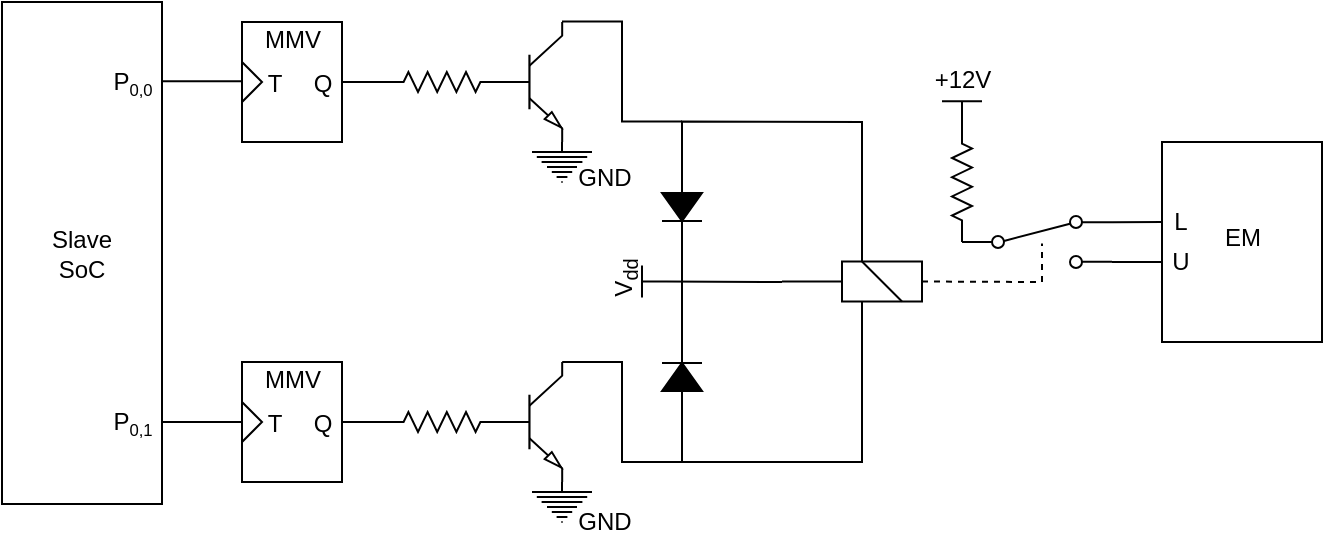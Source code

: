 <mxfile version="24.7.8">
  <diagram name="Page-1" id="N3utokMZn4jJm-DTOnFt">
    <mxGraphModel dx="819" dy="478" grid="1" gridSize="10" guides="1" tooltips="1" connect="1" arrows="1" fold="1" page="1" pageScale="1" pageWidth="1100" pageHeight="850" math="0" shadow="0">
      <root>
        <mxCell id="0" />
        <mxCell id="1" parent="0" />
        <mxCell id="3hi7CaIwYL8nZbIwqxdE-1" value="Slave&lt;div&gt;SoC&lt;/div&gt;" style="rounded=0;whiteSpace=wrap;html=1;" parent="1" vertex="1">
          <mxGeometry x="200" y="70" width="80" height="251" as="geometry" />
        </mxCell>
        <mxCell id="3hi7CaIwYL8nZbIwqxdE-10" value="" style="rounded=0;whiteSpace=wrap;html=1;resizable=1;" parent="1" vertex="1">
          <mxGeometry x="320" y="250" width="50" height="60" as="geometry" />
        </mxCell>
        <mxCell id="3hi7CaIwYL8nZbIwqxdE-11" value="" style="triangle;whiteSpace=wrap;html=1;resizable=1;" parent="1" vertex="1">
          <mxGeometry x="320" y="270" width="10" height="20" as="geometry" />
        </mxCell>
        <mxCell id="3hi7CaIwYL8nZbIwqxdE-12" value="T" style="text;html=1;align=center;verticalAlign=middle;resizable=1;points=[];autosize=1;strokeColor=none;fillColor=none;" parent="1" vertex="1">
          <mxGeometry x="326" y="271" width="20" height="20" as="geometry" />
        </mxCell>
        <mxCell id="3hi7CaIwYL8nZbIwqxdE-13" value="Q" style="text;html=1;align=center;verticalAlign=middle;resizable=1;points=[];autosize=1;strokeColor=none;fillColor=none;" parent="1" vertex="1">
          <mxGeometry x="350" y="271" width="20" height="20" as="geometry" />
        </mxCell>
        <mxCell id="3hi7CaIwYL8nZbIwqxdE-14" value="MMV" style="text;html=1;align=center;verticalAlign=middle;resizable=0;points=[];autosize=1;strokeColor=none;fillColor=none;" parent="1" vertex="1">
          <mxGeometry x="320" y="244" width="50" height="30" as="geometry" />
        </mxCell>
        <mxCell id="3hi7CaIwYL8nZbIwqxdE-16" value="" style="endArrow=none;html=1;rounded=0;exitX=1;exitY=0.786;exitDx=0;exitDy=0;exitPerimeter=0;entryX=0;entryY=0.5;entryDx=0;entryDy=0;" parent="1" target="3hi7CaIwYL8nZbIwqxdE-11" edge="1">
          <mxGeometry width="50" height="50" relative="1" as="geometry">
            <mxPoint x="280" y="280" as="sourcePoint" />
            <mxPoint x="300" y="280" as="targetPoint" />
          </mxGeometry>
        </mxCell>
        <mxCell id="3hi7CaIwYL8nZbIwqxdE-18" value="" style="pointerEvents=1;verticalLabelPosition=bottom;shadow=0;dashed=0;align=center;html=1;verticalAlign=top;shape=mxgraph.electrical.resistors.resistor_2;" parent="1" vertex="1">
          <mxGeometry x="390" y="275" width="60" height="10" as="geometry" />
        </mxCell>
        <mxCell id="3hi7CaIwYL8nZbIwqxdE-22" value="" style="verticalLabelPosition=bottom;shadow=0;dashed=0;align=center;html=1;verticalAlign=top;shape=mxgraph.electrical.transistors.npn_transistor_5;" parent="1" vertex="1">
          <mxGeometry x="441" y="250" width="40" height="60" as="geometry" />
        </mxCell>
        <mxCell id="3hi7CaIwYL8nZbIwqxdE-23" value="" style="pointerEvents=1;verticalLabelPosition=bottom;shadow=0;dashed=0;align=center;html=1;verticalAlign=top;shape=mxgraph.electrical.signal_sources.protective_earth;" parent="1" vertex="1">
          <mxGeometry x="465" y="310" width="30" height="20" as="geometry" />
        </mxCell>
        <mxCell id="3hi7CaIwYL8nZbIwqxdE-24" value="" style="endArrow=none;html=1;rounded=0;entryX=0;entryY=0.5;entryDx=0;entryDy=0;entryPerimeter=0;exitX=1;exitY=0.5;exitDx=0;exitDy=0;exitPerimeter=0;" parent="1" source="3hi7CaIwYL8nZbIwqxdE-18" target="3hi7CaIwYL8nZbIwqxdE-22" edge="1">
          <mxGeometry width="50" height="50" relative="1" as="geometry">
            <mxPoint x="381" y="270" as="sourcePoint" />
            <mxPoint x="431" y="220" as="targetPoint" />
          </mxGeometry>
        </mxCell>
        <mxCell id="3hi7CaIwYL8nZbIwqxdE-36" value="" style="pointerEvents=1;fillColor=strokeColor;verticalLabelPosition=bottom;shadow=0;dashed=0;align=center;html=1;verticalAlign=top;shape=mxgraph.electrical.diodes.diode;direction=north;" parent="1" vertex="1">
          <mxGeometry x="530" y="240" width="20" height="35" as="geometry" />
        </mxCell>
        <mxCell id="3hi7CaIwYL8nZbIwqxdE-38" value="" style="endArrow=none;html=1;rounded=0;entryX=0.25;entryY=1;entryDx=0;entryDy=0;exitX=0;exitY=0.5;exitDx=0;exitDy=0;exitPerimeter=0;" parent="1" source="3hi7CaIwYL8nZbIwqxdE-36" target="9ykz3Mf3hef28GaojBVc-1" edge="1">
          <mxGeometry width="50" height="50" relative="1" as="geometry">
            <mxPoint x="540" y="300" as="sourcePoint" />
            <mxPoint x="600" y="300" as="targetPoint" />
            <Array as="points">
              <mxPoint x="540" y="300" />
              <mxPoint x="630" y="300" />
            </Array>
          </mxGeometry>
        </mxCell>
        <mxCell id="3hi7CaIwYL8nZbIwqxdE-39" value="" style="endArrow=none;html=1;rounded=0;exitX=1;exitY=0.5;exitDx=0;exitDy=0;exitPerimeter=0;" parent="1" edge="1">
          <mxGeometry width="50" height="50" relative="1" as="geometry">
            <mxPoint x="510" y="265" as="sourcePoint" />
            <mxPoint x="510" y="257.5" as="targetPoint" />
          </mxGeometry>
        </mxCell>
        <mxCell id="3hi7CaIwYL8nZbIwqxdE-41" value="" style="endArrow=none;html=1;rounded=0;entryX=0;entryY=0.5;entryDx=0;entryDy=0;entryPerimeter=0;exitX=1;exitY=0.5;exitDx=0;exitDy=0;" parent="1" source="3hi7CaIwYL8nZbIwqxdE-10" target="3hi7CaIwYL8nZbIwqxdE-18" edge="1">
          <mxGeometry width="50" height="50" relative="1" as="geometry">
            <mxPoint x="380" y="281" as="sourcePoint" />
            <mxPoint x="390" y="281" as="targetPoint" />
          </mxGeometry>
        </mxCell>
        <mxCell id="3hi7CaIwYL8nZbIwqxdE-43" value="" style="pointerEvents=1;verticalLabelPosition=bottom;shadow=0;dashed=0;align=center;html=1;verticalAlign=top;shape=mxgraph.electrical.resistors.resistor_2;direction=south;" parent="1" vertex="1">
          <mxGeometry x="675" y="130" width="10" height="60" as="geometry" />
        </mxCell>
        <mxCell id="3hi7CaIwYL8nZbIwqxdE-48" value="" style="rounded=0;whiteSpace=wrap;html=1;resizable=1;" parent="1" vertex="1">
          <mxGeometry x="320" y="80" width="50" height="60" as="geometry" />
        </mxCell>
        <mxCell id="3hi7CaIwYL8nZbIwqxdE-49" value="" style="triangle;whiteSpace=wrap;html=1;resizable=1;" parent="1" vertex="1">
          <mxGeometry x="320" y="100" width="10" height="20" as="geometry" />
        </mxCell>
        <mxCell id="3hi7CaIwYL8nZbIwqxdE-50" value="T" style="text;html=1;align=center;verticalAlign=middle;resizable=1;points=[];autosize=1;strokeColor=none;fillColor=none;" parent="1" vertex="1">
          <mxGeometry x="326" y="101" width="20" height="20" as="geometry" />
        </mxCell>
        <mxCell id="3hi7CaIwYL8nZbIwqxdE-51" value="Q" style="text;html=1;align=center;verticalAlign=middle;resizable=1;points=[];autosize=1;strokeColor=none;fillColor=none;" parent="1" vertex="1">
          <mxGeometry x="350" y="101" width="20" height="20" as="geometry" />
        </mxCell>
        <mxCell id="3hi7CaIwYL8nZbIwqxdE-52" value="MMV" style="text;html=1;align=center;verticalAlign=middle;resizable=0;points=[];autosize=1;strokeColor=none;fillColor=none;" parent="1" vertex="1">
          <mxGeometry x="320" y="74" width="50" height="30" as="geometry" />
        </mxCell>
        <mxCell id="3hi7CaIwYL8nZbIwqxdE-53" value="" style="pointerEvents=1;verticalLabelPosition=bottom;shadow=0;dashed=0;align=center;html=1;verticalAlign=top;shape=mxgraph.electrical.resistors.resistor_2;" parent="1" vertex="1">
          <mxGeometry x="390" y="105" width="60" height="10" as="geometry" />
        </mxCell>
        <mxCell id="3hi7CaIwYL8nZbIwqxdE-54" value="" style="verticalLabelPosition=bottom;shadow=0;dashed=0;align=center;html=1;verticalAlign=top;shape=mxgraph.electrical.transistors.npn_transistor_5;" parent="1" vertex="1">
          <mxGeometry x="441" y="80" width="40" height="60" as="geometry" />
        </mxCell>
        <mxCell id="3hi7CaIwYL8nZbIwqxdE-55" value="" style="pointerEvents=1;verticalLabelPosition=bottom;shadow=0;dashed=0;align=center;html=1;verticalAlign=top;shape=mxgraph.electrical.signal_sources.protective_earth;" parent="1" vertex="1">
          <mxGeometry x="465" y="140" width="30" height="20" as="geometry" />
        </mxCell>
        <mxCell id="3hi7CaIwYL8nZbIwqxdE-56" value="" style="endArrow=none;html=1;rounded=0;entryX=0;entryY=0.5;entryDx=0;entryDy=0;entryPerimeter=0;exitX=1;exitY=0.5;exitDx=0;exitDy=0;exitPerimeter=0;" parent="1" source="3hi7CaIwYL8nZbIwqxdE-53" target="3hi7CaIwYL8nZbIwqxdE-54" edge="1">
          <mxGeometry width="50" height="50" relative="1" as="geometry">
            <mxPoint x="381" y="100" as="sourcePoint" />
            <mxPoint x="431" y="50" as="targetPoint" />
          </mxGeometry>
        </mxCell>
        <mxCell id="3hi7CaIwYL8nZbIwqxdE-62" value="" style="endArrow=none;html=1;rounded=0;entryX=0;entryY=0.5;entryDx=0;entryDy=0;entryPerimeter=0;exitX=1;exitY=0.5;exitDx=0;exitDy=0;" parent="1" source="3hi7CaIwYL8nZbIwqxdE-48" target="3hi7CaIwYL8nZbIwqxdE-53" edge="1">
          <mxGeometry width="50" height="50" relative="1" as="geometry">
            <mxPoint x="380" y="111" as="sourcePoint" />
            <mxPoint x="390" y="111" as="targetPoint" />
          </mxGeometry>
        </mxCell>
        <mxCell id="3hi7CaIwYL8nZbIwqxdE-66" value="V&lt;sub&gt;dd&lt;/sub&gt;" style="verticalLabelPosition=top;verticalAlign=bottom;shape=mxgraph.electrical.signal_sources.vdd;shadow=0;dashed=0;align=center;strokeWidth=1;fontSize=24;html=1;flipV=1;noLabel=1;" parent="1" vertex="1">
          <mxGeometry x="670" y="119.63" width="20" height="12" as="geometry" />
        </mxCell>
        <mxCell id="3hi7CaIwYL8nZbIwqxdE-67" value="+12V" style="text;html=1;align=center;verticalAlign=middle;resizable=0;points=[];autosize=1;strokeColor=none;fillColor=none;" parent="1" vertex="1">
          <mxGeometry x="655" y="94.38" width="50" height="30" as="geometry" />
        </mxCell>
        <mxCell id="3hi7CaIwYL8nZbIwqxdE-69" value="" style="endArrow=none;html=1;rounded=0;exitX=1;exitY=0.786;exitDx=0;exitDy=0;exitPerimeter=0;entryX=0;entryY=0.5;entryDx=0;entryDy=0;" parent="1" edge="1">
          <mxGeometry width="50" height="50" relative="1" as="geometry">
            <mxPoint x="280" y="109.66" as="sourcePoint" />
            <mxPoint x="320" y="109.66" as="targetPoint" />
          </mxGeometry>
        </mxCell>
        <mxCell id="3hi7CaIwYL8nZbIwqxdE-73" value="V&lt;sub&gt;dd&lt;/sub&gt;" style="text;html=1;align=center;verticalAlign=middle;resizable=1;points=[];autosize=1;strokeColor=none;fillColor=none;strokeWidth=1;rotation=270;" parent="1" vertex="1">
          <mxGeometry x="492" y="198.25" width="40" height="20" as="geometry" />
        </mxCell>
        <mxCell id="3hi7CaIwYL8nZbIwqxdE-75" value="" style="endArrow=none;html=1;rounded=0;exitX=1;exitY=0;exitDx=0;exitDy=0;exitPerimeter=0;" parent="1" source="3hi7CaIwYL8nZbIwqxdE-22" edge="1">
          <mxGeometry width="50" height="50" relative="1" as="geometry">
            <mxPoint x="420" y="270" as="sourcePoint" />
            <mxPoint x="540" y="300" as="targetPoint" />
            <Array as="points">
              <mxPoint x="510" y="250" />
              <mxPoint x="510" y="300" />
            </Array>
          </mxGeometry>
        </mxCell>
        <mxCell id="3hi7CaIwYL8nZbIwqxdE-83" value="" style="pointerEvents=1;fillColor=strokeColor;verticalLabelPosition=bottom;shadow=0;dashed=0;align=center;html=1;verticalAlign=top;shape=mxgraph.electrical.diodes.diode;direction=south;" parent="1" vertex="1">
          <mxGeometry x="530" y="155" width="20" height="35" as="geometry" />
        </mxCell>
        <mxCell id="3hi7CaIwYL8nZbIwqxdE-85" value="" style="endArrow=none;html=1;rounded=0;entryX=0.25;entryY=0;entryDx=0;entryDy=0;exitX=0;exitY=0.5;exitDx=0;exitDy=0;exitPerimeter=0;" parent="1" source="3hi7CaIwYL8nZbIwqxdE-83" target="9ykz3Mf3hef28GaojBVc-1" edge="1">
          <mxGeometry width="50" height="50" relative="1" as="geometry">
            <mxPoint x="540" y="129.75" as="sourcePoint" />
            <mxPoint x="600" y="129.75" as="targetPoint" />
            <Array as="points">
              <mxPoint x="540" y="129.75" />
              <mxPoint x="630" y="130" />
            </Array>
          </mxGeometry>
        </mxCell>
        <mxCell id="3hi7CaIwYL8nZbIwqxdE-89" value="" style="endArrow=none;html=1;rounded=0;exitX=1;exitY=0;exitDx=0;exitDy=0;exitPerimeter=0;" parent="1" edge="1">
          <mxGeometry width="50" height="50" relative="1" as="geometry">
            <mxPoint x="480" y="79.75" as="sourcePoint" />
            <mxPoint x="540" y="129.75" as="targetPoint" />
            <Array as="points">
              <mxPoint x="510" y="79.75" />
              <mxPoint x="510" y="129.75" />
            </Array>
          </mxGeometry>
        </mxCell>
        <mxCell id="3hi7CaIwYL8nZbIwqxdE-91" value="GND" style="text;html=1;align=center;verticalAlign=middle;resizable=0;points=[];autosize=1;strokeColor=none;fillColor=none;" parent="1" vertex="1">
          <mxGeometry x="476" y="315" width="50" height="30" as="geometry" />
        </mxCell>
        <mxCell id="3hi7CaIwYL8nZbIwqxdE-92" value="GND" style="text;html=1;align=center;verticalAlign=middle;resizable=0;points=[];autosize=1;strokeColor=none;fillColor=none;" parent="1" vertex="1">
          <mxGeometry x="476" y="143" width="50" height="30" as="geometry" />
        </mxCell>
        <mxCell id="3hi7CaIwYL8nZbIwqxdE-93" value="" style="rounded=0;whiteSpace=wrap;html=1;" parent="1" vertex="1">
          <mxGeometry x="780" y="140" width="80" height="100" as="geometry" />
        </mxCell>
        <mxCell id="3hi7CaIwYL8nZbIwqxdE-94" value="L" style="text;html=1;align=center;verticalAlign=middle;resizable=0;points=[];autosize=1;strokeColor=none;fillColor=none;" parent="1" vertex="1">
          <mxGeometry x="774" y="165" width="30" height="30" as="geometry" />
        </mxCell>
        <mxCell id="3hi7CaIwYL8nZbIwqxdE-95" value="U" style="text;html=1;align=center;verticalAlign=middle;resizable=0;points=[];autosize=1;strokeColor=none;fillColor=none;" parent="1" vertex="1">
          <mxGeometry x="774" y="184.75" width="30" height="30" as="geometry" />
        </mxCell>
        <mxCell id="3hi7CaIwYL8nZbIwqxdE-96" value="EM" style="text;html=1;align=center;verticalAlign=middle;resizable=0;points=[];autosize=1;strokeColor=none;fillColor=none;" parent="1" vertex="1">
          <mxGeometry x="800" y="173" width="40" height="30" as="geometry" />
        </mxCell>
        <mxCell id="3hi7CaIwYL8nZbIwqxdE-98" value="P&lt;span style=&quot;font-size: 10px;&quot;&gt;&lt;sub&gt;0,0&lt;/sub&gt;&lt;/span&gt;" style="text;html=1;align=center;verticalAlign=middle;resizable=1;points=[];autosize=1;strokeColor=none;fillColor=none;" parent="1" vertex="1">
          <mxGeometry x="245" y="95" width="40" height="30" as="geometry" />
        </mxCell>
        <mxCell id="3hi7CaIwYL8nZbIwqxdE-99" value="P&lt;span style=&quot;font-size: 10px;&quot;&gt;&lt;sub&gt;0,1&lt;/sub&gt;&lt;/span&gt;" style="text;html=1;align=center;verticalAlign=middle;resizable=1;points=[];autosize=1;strokeColor=none;fillColor=none;" parent="1" vertex="1">
          <mxGeometry x="250" y="265" width="30" height="30" as="geometry" />
        </mxCell>
        <mxCell id="9ykz3Mf3hef28GaojBVc-1" value="" style="rounded=0;whiteSpace=wrap;html=1;" vertex="1" parent="1">
          <mxGeometry x="620" y="199.75" width="40" height="20" as="geometry" />
        </mxCell>
        <mxCell id="9ykz3Mf3hef28GaojBVc-4" value="V&lt;sub&gt;dd&lt;/sub&gt;" style="verticalLabelPosition=top;verticalAlign=bottom;shape=mxgraph.electrical.signal_sources.vdd;shadow=0;dashed=0;align=center;strokeWidth=1;fontSize=24;html=1;flipV=1;noLabel=1;direction=south;" vertex="1" parent="1">
          <mxGeometry x="520" y="201.75" width="12" height="16" as="geometry" />
        </mxCell>
        <mxCell id="9ykz3Mf3hef28GaojBVc-6" value="" style="endArrow=none;html=1;rounded=0;exitX=0;exitY=0.5;exitDx=0;exitDy=0;" edge="1" parent="1" source="9ykz3Mf3hef28GaojBVc-1">
          <mxGeometry width="50" height="50" relative="1" as="geometry">
            <mxPoint x="570" y="279.75" as="sourcePoint" />
            <mxPoint x="590" y="209.75" as="targetPoint" />
          </mxGeometry>
        </mxCell>
        <mxCell id="9ykz3Mf3hef28GaojBVc-7" value="" style="endArrow=none;html=1;rounded=0;entryX=0.25;entryY=0;entryDx=0;entryDy=0;exitX=0.75;exitY=1;exitDx=0;exitDy=0;" edge="1" parent="1" source="9ykz3Mf3hef28GaojBVc-1" target="9ykz3Mf3hef28GaojBVc-1">
          <mxGeometry width="50" height="50" relative="1" as="geometry">
            <mxPoint x="570" y="279.75" as="sourcePoint" />
            <mxPoint x="620" y="229.75" as="targetPoint" />
          </mxGeometry>
        </mxCell>
        <mxCell id="9ykz3Mf3hef28GaojBVc-8" value="" style="endArrow=none;dashed=1;html=1;rounded=0;exitX=1;exitY=0.5;exitDx=0;exitDy=0;" edge="1" parent="1" source="9ykz3Mf3hef28GaojBVc-1">
          <mxGeometry width="50" height="50" relative="1" as="geometry">
            <mxPoint x="690" y="211.75" as="sourcePoint" />
            <mxPoint x="720" y="210" as="targetPoint" />
          </mxGeometry>
        </mxCell>
        <mxCell id="9ykz3Mf3hef28GaojBVc-10" value="" style="html=1;shape=mxgraph.electrical.electro-mechanical.twoWaySwitch;aspect=fixed;elSwitchState=2;" vertex="1" parent="1">
          <mxGeometry x="680" y="177" width="75" height="26" as="geometry" />
        </mxCell>
        <mxCell id="9ykz3Mf3hef28GaojBVc-12" value="" style="endArrow=none;dashed=1;html=1;rounded=0;" edge="1" parent="1">
          <mxGeometry width="50" height="50" relative="1" as="geometry">
            <mxPoint x="720" y="210" as="sourcePoint" />
            <mxPoint x="720" y="190.75" as="targetPoint" />
          </mxGeometry>
        </mxCell>
        <mxCell id="9ykz3Mf3hef28GaojBVc-13" value="" style="endArrow=none;html=1;rounded=0;entryX=0;entryY=0.4;entryDx=0;entryDy=0;entryPerimeter=0;exitX=1;exitY=0.12;exitDx=0;exitDy=0;" edge="1" parent="1" source="9ykz3Mf3hef28GaojBVc-10" target="3hi7CaIwYL8nZbIwqxdE-93">
          <mxGeometry width="50" height="50" relative="1" as="geometry">
            <mxPoint x="760" y="180" as="sourcePoint" />
            <mxPoint x="780" y="160" as="targetPoint" />
          </mxGeometry>
        </mxCell>
        <mxCell id="9ykz3Mf3hef28GaojBVc-14" value="" style="endArrow=none;html=1;rounded=0;" edge="1" parent="1">
          <mxGeometry width="50" height="50" relative="1" as="geometry">
            <mxPoint x="755" y="200" as="sourcePoint" />
            <mxPoint x="780" y="200" as="targetPoint" />
          </mxGeometry>
        </mxCell>
        <mxCell id="9ykz3Mf3hef28GaojBVc-15" value="" style="endArrow=none;html=1;rounded=0;exitX=1;exitY=0.5;exitDx=0;exitDy=0;exitPerimeter=0;entryX=1;entryY=0.5;entryDx=0;entryDy=0;entryPerimeter=0;" edge="1" parent="1" source="3hi7CaIwYL8nZbIwqxdE-83" target="3hi7CaIwYL8nZbIwqxdE-36">
          <mxGeometry width="50" height="50" relative="1" as="geometry">
            <mxPoint x="580" y="190" as="sourcePoint" />
            <mxPoint x="630" y="140" as="targetPoint" />
          </mxGeometry>
        </mxCell>
        <mxCell id="9ykz3Mf3hef28GaojBVc-16" value="" style="endArrow=none;html=1;rounded=0;exitX=0.5;exitY=0;exitDx=0;exitDy=0;exitPerimeter=0;" edge="1" parent="1" source="9ykz3Mf3hef28GaojBVc-4">
          <mxGeometry width="50" height="50" relative="1" as="geometry">
            <mxPoint x="580" y="190" as="sourcePoint" />
            <mxPoint x="590" y="210" as="targetPoint" />
          </mxGeometry>
        </mxCell>
      </root>
    </mxGraphModel>
  </diagram>
</mxfile>
